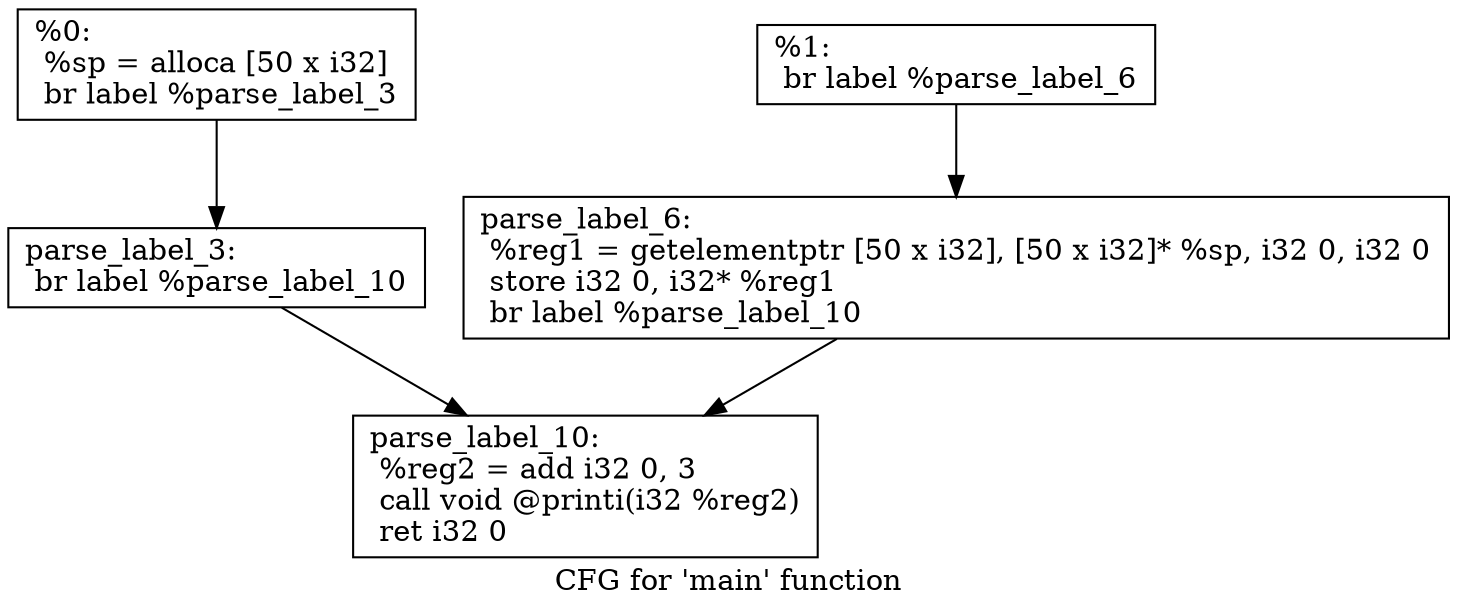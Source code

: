 digraph "CFG for 'main' function" {
	label="CFG for 'main' function";

	Node0x12b1960 [shape=record,label="{%0:\l  %sp = alloca [50 x i32]\l  br label %parse_label_3\l}"];
	Node0x12b1960 -> Node0x12b1b80;
	Node0x12b1b80 [shape=record,label="{parse_label_3:                                    \l  br label %parse_label_10\l}"];
	Node0x12b1b80 -> Node0x12b1cc0;
	Node0x12b1da0 [shape=record,label="{%1:                                                  \l  br label %parse_label_6\l}"];
	Node0x12b1da0 -> Node0x12b1e10;
	Node0x12b1e10 [shape=record,label="{parse_label_6:                                    \l  %reg1 = getelementptr [50 x i32], [50 x i32]* %sp, i32 0, i32 0\l  store i32 0, i32* %reg1\l  br label %parse_label_10\l}"];
	Node0x12b1e10 -> Node0x12b1cc0;
	Node0x12b1cc0 [shape=record,label="{parse_label_10:                                   \l  %reg2 = add i32 0, 3\l  call void @printi(i32 %reg2)\l  ret i32 0\l}"];
}
